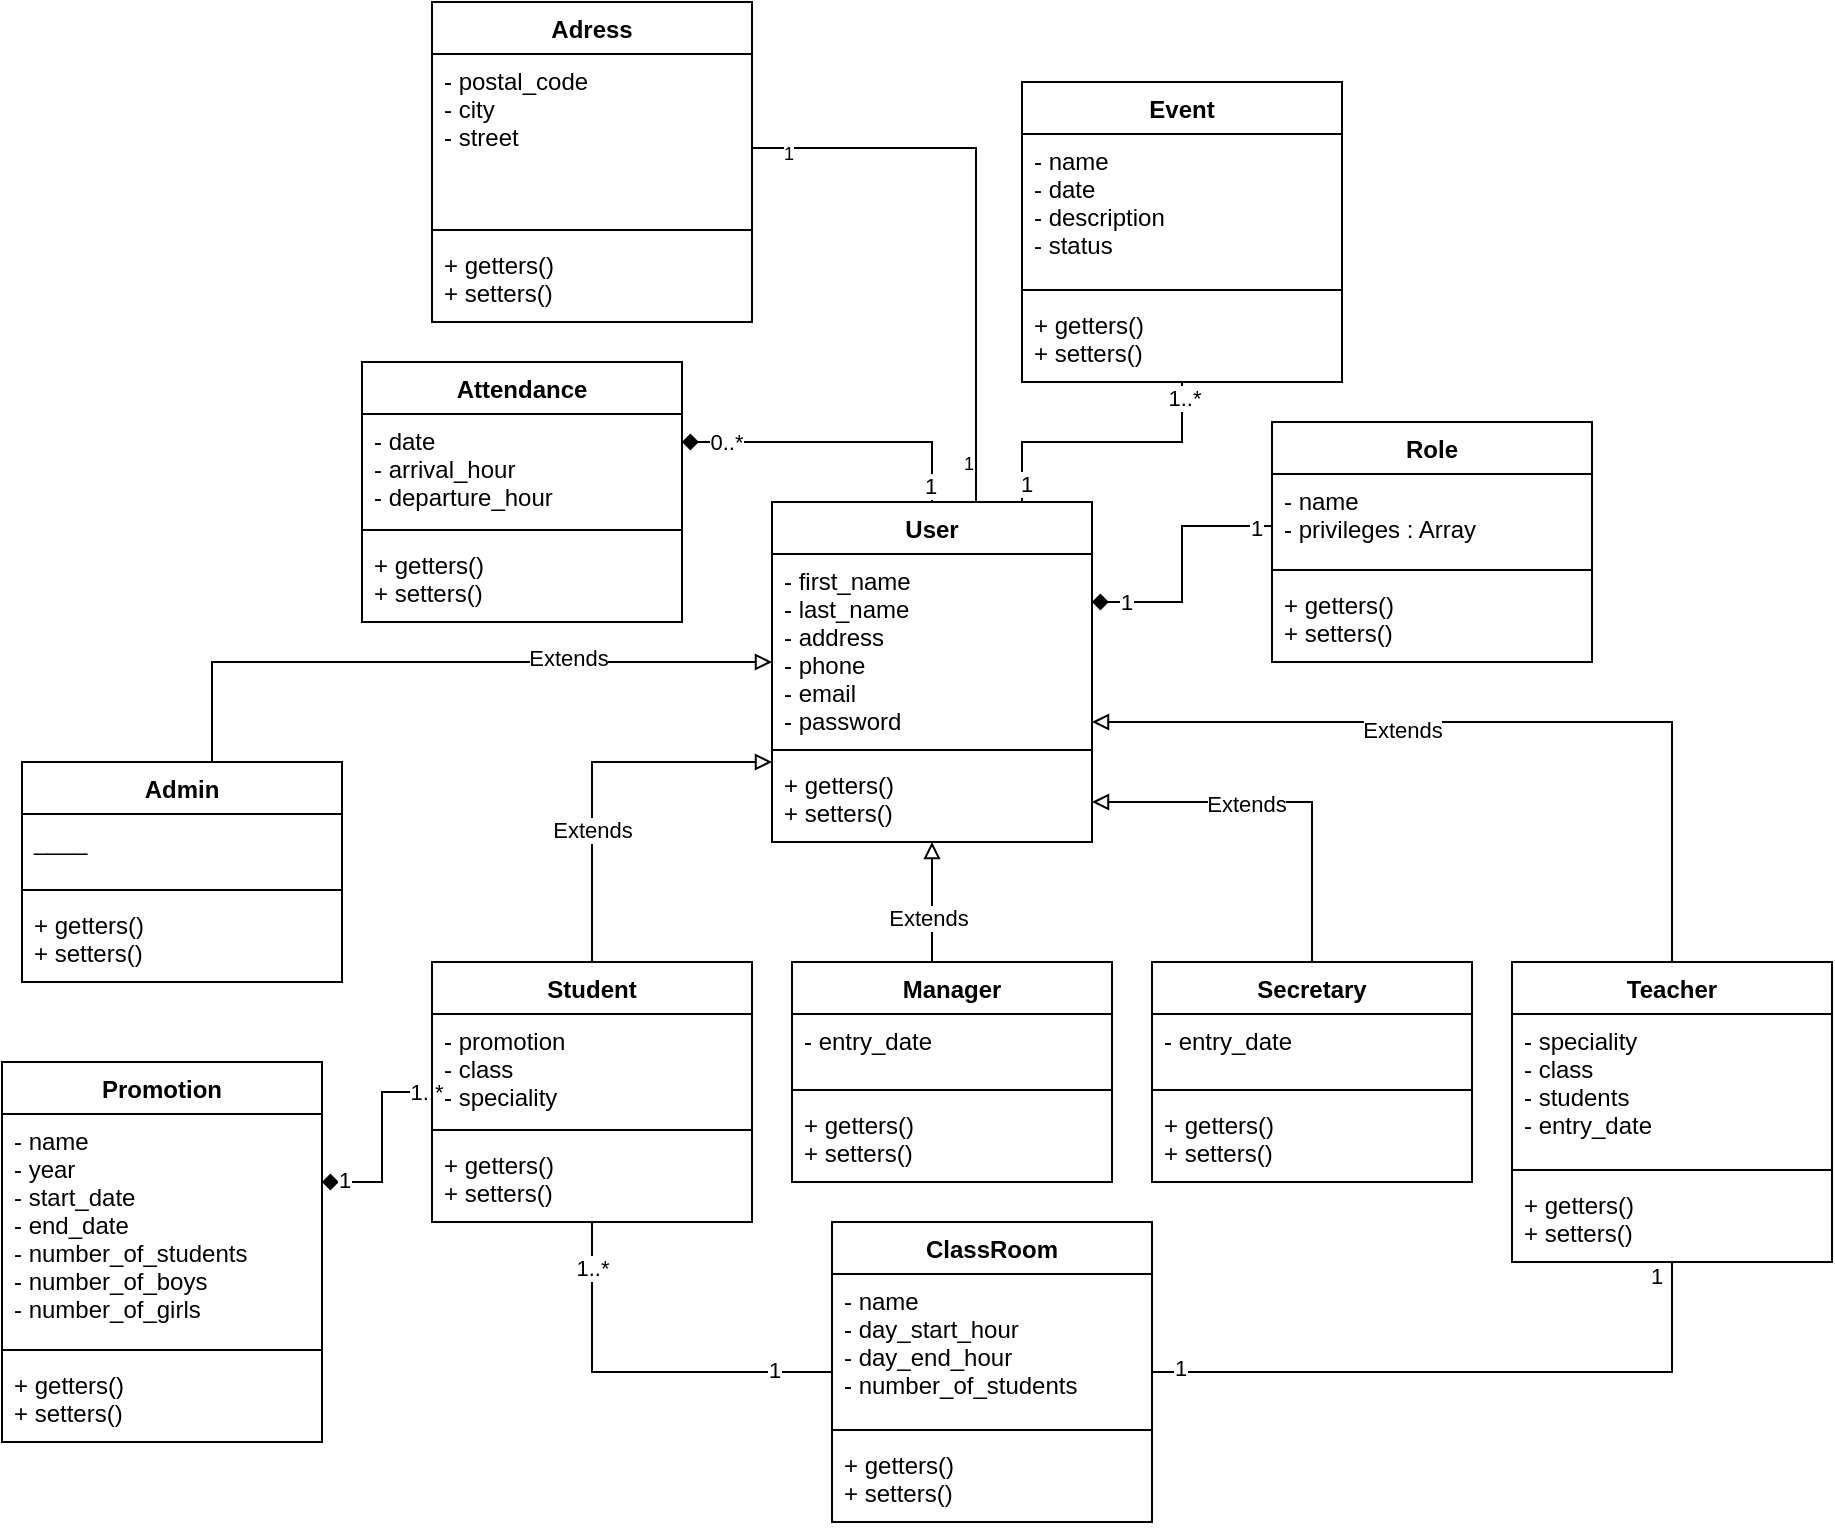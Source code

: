 <mxfile version="13.9.9" type="device"><diagram id="CtFkltuMnc1r-AEZmdZR" name="Class Diagram"><mxGraphModel dx="1022" dy="583" grid="1" gridSize="10" guides="1" tooltips="1" connect="1" arrows="1" fold="1" page="1" pageScale="1" pageWidth="1000" pageHeight="800" math="0" shadow="0"><root><mxCell id="0"/><mxCell id="1" parent="0"/><mxCell id="7pi5jAcLWGUrg7i4WAf0-1" value="User" style="swimlane;fontStyle=1;align=center;verticalAlign=top;childLayout=stackLayout;horizontal=1;startSize=26;horizontalStack=0;resizeParent=1;resizeParentMax=0;resizeLast=0;collapsible=1;marginBottom=0;" vertex="1" parent="1"><mxGeometry x="428" y="260" width="160" height="170" as="geometry"/></mxCell><mxCell id="7pi5jAcLWGUrg7i4WAf0-2" value="- first_name&#10;- last_name&#10;- address&#10;- phone&#10;- email&#10;- password" style="text;strokeColor=none;fillColor=none;align=left;verticalAlign=top;spacingLeft=4;spacingRight=4;overflow=hidden;rotatable=0;points=[[0,0.5],[1,0.5]];portConstraint=eastwest;" vertex="1" parent="7pi5jAcLWGUrg7i4WAf0-1"><mxGeometry y="26" width="160" height="94" as="geometry"/></mxCell><mxCell id="7pi5jAcLWGUrg7i4WAf0-3" value="" style="line;strokeWidth=1;fillColor=none;align=left;verticalAlign=middle;spacingTop=-1;spacingLeft=3;spacingRight=3;rotatable=0;labelPosition=right;points=[];portConstraint=eastwest;" vertex="1" parent="7pi5jAcLWGUrg7i4WAf0-1"><mxGeometry y="120" width="160" height="8" as="geometry"/></mxCell><mxCell id="7pi5jAcLWGUrg7i4WAf0-4" value="+ getters()&#10;+ setters()" style="text;strokeColor=none;fillColor=none;align=left;verticalAlign=top;spacingLeft=4;spacingRight=4;overflow=hidden;rotatable=0;points=[[0,0.5],[1,0.5]];portConstraint=eastwest;" vertex="1" parent="7pi5jAcLWGUrg7i4WAf0-1"><mxGeometry y="128" width="160" height="42" as="geometry"/></mxCell><mxCell id="7pi5jAcLWGUrg7i4WAf0-52" style="edgeStyle=orthogonalEdgeStyle;rounded=0;orthogonalLoop=1;jettySize=auto;html=1;endArrow=none;endFill=0;startArrow=diamond;startFill=1;" edge="1" parent="1" source="7pi5jAcLWGUrg7i4WAf0-5" target="7pi5jAcLWGUrg7i4WAf0-25"><mxGeometry relative="1" as="geometry"><mxPoint x="293" y="680" as="targetPoint"/><Array as="points"><mxPoint x="233" y="600"/><mxPoint x="233" y="555"/></Array></mxGeometry></mxCell><mxCell id="7pi5jAcLWGUrg7i4WAf0-65" value="1..*" style="edgeLabel;html=1;align=center;verticalAlign=middle;resizable=0;points=[];" vertex="1" connectable="0" parent="7pi5jAcLWGUrg7i4WAf0-52"><mxGeometry x="0.929" relative="1" as="geometry"><mxPoint as="offset"/></mxGeometry></mxCell><mxCell id="7pi5jAcLWGUrg7i4WAf0-66" value="1" style="edgeLabel;html=1;align=center;verticalAlign=middle;resizable=0;points=[];" vertex="1" connectable="0" parent="7pi5jAcLWGUrg7i4WAf0-52"><mxGeometry x="-0.781" y="1" relative="1" as="geometry"><mxPoint as="offset"/></mxGeometry></mxCell><mxCell id="7pi5jAcLWGUrg7i4WAf0-5" value="Promotion" style="swimlane;fontStyle=1;align=center;verticalAlign=top;childLayout=stackLayout;horizontal=1;startSize=26;horizontalStack=0;resizeParent=1;resizeParentMax=0;resizeLast=0;collapsible=1;marginBottom=0;" vertex="1" parent="1"><mxGeometry x="43" y="540" width="160" height="190" as="geometry"/></mxCell><mxCell id="7pi5jAcLWGUrg7i4WAf0-6" value="- name&#10;- year&#10;- start_date&#10;- end_date&#10;- number_of_students&#10;- number_of_boys&#10;- number_of_girls" style="text;strokeColor=none;fillColor=none;align=left;verticalAlign=top;spacingLeft=4;spacingRight=4;overflow=hidden;rotatable=0;points=[[0,0.5],[1,0.5]];portConstraint=eastwest;" vertex="1" parent="7pi5jAcLWGUrg7i4WAf0-5"><mxGeometry y="26" width="160" height="114" as="geometry"/></mxCell><mxCell id="7pi5jAcLWGUrg7i4WAf0-7" value="" style="line;strokeWidth=1;fillColor=none;align=left;verticalAlign=middle;spacingTop=-1;spacingLeft=3;spacingRight=3;rotatable=0;labelPosition=right;points=[];portConstraint=eastwest;" vertex="1" parent="7pi5jAcLWGUrg7i4WAf0-5"><mxGeometry y="140" width="160" height="8" as="geometry"/></mxCell><mxCell id="7pi5jAcLWGUrg7i4WAf0-8" value="+ getters()&#10;+ setters()" style="text;strokeColor=none;fillColor=none;align=left;verticalAlign=top;spacingLeft=4;spacingRight=4;overflow=hidden;rotatable=0;points=[[0,0.5],[1,0.5]];portConstraint=eastwest;" vertex="1" parent="7pi5jAcLWGUrg7i4WAf0-5"><mxGeometry y="148" width="160" height="42" as="geometry"/></mxCell><mxCell id="7pi5jAcLWGUrg7i4WAf0-47" style="edgeStyle=orthogonalEdgeStyle;rounded=0;orthogonalLoop=1;jettySize=auto;html=1;endArrow=diamond;endFill=1;" edge="1" parent="1" source="7pi5jAcLWGUrg7i4WAf0-9" target="7pi5jAcLWGUrg7i4WAf0-1"><mxGeometry relative="1" as="geometry"><Array as="points"><mxPoint x="633" y="272"/><mxPoint x="633" y="310"/></Array></mxGeometry></mxCell><mxCell id="7pi5jAcLWGUrg7i4WAf0-56" value="1" style="edgeLabel;html=1;align=center;verticalAlign=middle;resizable=0;points=[];" vertex="1" connectable="0" parent="7pi5jAcLWGUrg7i4WAf0-47"><mxGeometry x="-0.871" y="1" relative="1" as="geometry"><mxPoint as="offset"/></mxGeometry></mxCell><mxCell id="7pi5jAcLWGUrg7i4WAf0-57" value="1" style="edgeLabel;html=1;align=center;verticalAlign=middle;resizable=0;points=[];" vertex="1" connectable="0" parent="7pi5jAcLWGUrg7i4WAf0-47"><mxGeometry x="0.734" relative="1" as="geometry"><mxPoint as="offset"/></mxGeometry></mxCell><mxCell id="7pi5jAcLWGUrg7i4WAf0-9" value="Role" style="swimlane;fontStyle=1;align=center;verticalAlign=top;childLayout=stackLayout;horizontal=1;startSize=26;horizontalStack=0;resizeParent=1;resizeParentMax=0;resizeLast=0;collapsible=1;marginBottom=0;" vertex="1" parent="1"><mxGeometry x="678" y="220" width="160" height="120" as="geometry"/></mxCell><mxCell id="7pi5jAcLWGUrg7i4WAf0-10" value="- name&#10;- privileges : Array" style="text;strokeColor=none;fillColor=none;align=left;verticalAlign=top;spacingLeft=4;spacingRight=4;overflow=hidden;rotatable=0;points=[[0,0.5],[1,0.5]];portConstraint=eastwest;" vertex="1" parent="7pi5jAcLWGUrg7i4WAf0-9"><mxGeometry y="26" width="160" height="44" as="geometry"/></mxCell><mxCell id="7pi5jAcLWGUrg7i4WAf0-11" value="" style="line;strokeWidth=1;fillColor=none;align=left;verticalAlign=middle;spacingTop=-1;spacingLeft=3;spacingRight=3;rotatable=0;labelPosition=right;points=[];portConstraint=eastwest;" vertex="1" parent="7pi5jAcLWGUrg7i4WAf0-9"><mxGeometry y="70" width="160" height="8" as="geometry"/></mxCell><mxCell id="7pi5jAcLWGUrg7i4WAf0-12" value="+ getters()&#10;+ setters()" style="text;strokeColor=none;fillColor=none;align=left;verticalAlign=top;spacingLeft=4;spacingRight=4;overflow=hidden;rotatable=0;points=[[0,0.5],[1,0.5]];portConstraint=eastwest;" vertex="1" parent="7pi5jAcLWGUrg7i4WAf0-9"><mxGeometry y="78" width="160" height="42" as="geometry"/></mxCell><mxCell id="7pi5jAcLWGUrg7i4WAf0-44" style="edgeStyle=orthogonalEdgeStyle;rounded=0;orthogonalLoop=1;jettySize=auto;html=1;endArrow=block;endFill=0;" edge="1" parent="1" source="7pi5jAcLWGUrg7i4WAf0-13" target="7pi5jAcLWGUrg7i4WAf0-2"><mxGeometry relative="1" as="geometry"><Array as="points"><mxPoint x="878" y="370"/></Array></mxGeometry></mxCell><mxCell id="7pi5jAcLWGUrg7i4WAf0-45" value="Extends" style="edgeLabel;html=1;align=center;verticalAlign=middle;resizable=0;points=[];" vertex="1" connectable="0" parent="7pi5jAcLWGUrg7i4WAf0-44"><mxGeometry x="0.243" y="4" relative="1" as="geometry"><mxPoint as="offset"/></mxGeometry></mxCell><mxCell id="7pi5jAcLWGUrg7i4WAf0-55" style="edgeStyle=orthogonalEdgeStyle;rounded=0;orthogonalLoop=1;jettySize=auto;html=1;endArrow=none;endFill=0;" edge="1" parent="1" source="7pi5jAcLWGUrg7i4WAf0-13" target="7pi5jAcLWGUrg7i4WAf0-37"><mxGeometry relative="1" as="geometry"><Array as="points"><mxPoint x="878" y="695"/></Array></mxGeometry></mxCell><mxCell id="7pi5jAcLWGUrg7i4WAf0-58" value="1" style="edgeLabel;html=1;align=center;verticalAlign=middle;resizable=0;points=[];" vertex="1" connectable="0" parent="7pi5jAcLWGUrg7i4WAf0-55"><mxGeometry x="0.913" y="-2" relative="1" as="geometry"><mxPoint as="offset"/></mxGeometry></mxCell><mxCell id="7pi5jAcLWGUrg7i4WAf0-59" value="1" style="edgeLabel;html=1;align=center;verticalAlign=middle;resizable=0;points=[];" vertex="1" connectable="0" parent="7pi5jAcLWGUrg7i4WAf0-55"><mxGeometry x="-0.954" y="-1" relative="1" as="geometry"><mxPoint x="-7.03" as="offset"/></mxGeometry></mxCell><mxCell id="7pi5jAcLWGUrg7i4WAf0-13" value="Teacher" style="swimlane;fontStyle=1;align=center;verticalAlign=top;childLayout=stackLayout;horizontal=1;startSize=26;horizontalStack=0;resizeParent=1;resizeParentMax=0;resizeLast=0;collapsible=1;marginBottom=0;" vertex="1" parent="1"><mxGeometry x="798" y="490" width="160" height="150" as="geometry"/></mxCell><mxCell id="7pi5jAcLWGUrg7i4WAf0-14" value="- speciality&#10;- class&#10;- students&#10;- entry_date" style="text;strokeColor=none;fillColor=none;align=left;verticalAlign=top;spacingLeft=4;spacingRight=4;overflow=hidden;rotatable=0;points=[[0,0.5],[1,0.5]];portConstraint=eastwest;" vertex="1" parent="7pi5jAcLWGUrg7i4WAf0-13"><mxGeometry y="26" width="160" height="74" as="geometry"/></mxCell><mxCell id="7pi5jAcLWGUrg7i4WAf0-15" value="" style="line;strokeWidth=1;fillColor=none;align=left;verticalAlign=middle;spacingTop=-1;spacingLeft=3;spacingRight=3;rotatable=0;labelPosition=right;points=[];portConstraint=eastwest;" vertex="1" parent="7pi5jAcLWGUrg7i4WAf0-13"><mxGeometry y="100" width="160" height="8" as="geometry"/></mxCell><mxCell id="7pi5jAcLWGUrg7i4WAf0-16" value="+ getters()&#10;+ setters()" style="text;strokeColor=none;fillColor=none;align=left;verticalAlign=top;spacingLeft=4;spacingRight=4;overflow=hidden;rotatable=0;points=[[0,0.5],[1,0.5]];portConstraint=eastwest;" vertex="1" parent="7pi5jAcLWGUrg7i4WAf0-13"><mxGeometry y="108" width="160" height="42" as="geometry"/></mxCell><mxCell id="7pi5jAcLWGUrg7i4WAf0-42" style="edgeStyle=orthogonalEdgeStyle;rounded=0;orthogonalLoop=1;jettySize=auto;html=1;endArrow=block;endFill=0;" edge="1" parent="1" source="7pi5jAcLWGUrg7i4WAf0-17" target="7pi5jAcLWGUrg7i4WAf0-1"><mxGeometry relative="1" as="geometry"><Array as="points"><mxPoint x="508" y="460"/><mxPoint x="508" y="460"/></Array></mxGeometry></mxCell><mxCell id="7pi5jAcLWGUrg7i4WAf0-49" value="Extends" style="edgeLabel;html=1;align=center;verticalAlign=middle;resizable=0;points=[];" vertex="1" connectable="0" parent="7pi5jAcLWGUrg7i4WAf0-42"><mxGeometry x="-0.257" y="2" relative="1" as="geometry"><mxPoint as="offset"/></mxGeometry></mxCell><mxCell id="7pi5jAcLWGUrg7i4WAf0-17" value="Manager" style="swimlane;fontStyle=1;align=center;verticalAlign=top;childLayout=stackLayout;horizontal=1;startSize=26;horizontalStack=0;resizeParent=1;resizeParentMax=0;resizeLast=0;collapsible=1;marginBottom=0;" vertex="1" parent="1"><mxGeometry x="438" y="490" width="160" height="110" as="geometry"/></mxCell><mxCell id="7pi5jAcLWGUrg7i4WAf0-18" value="- entry_date" style="text;strokeColor=none;fillColor=none;align=left;verticalAlign=top;spacingLeft=4;spacingRight=4;overflow=hidden;rotatable=0;points=[[0,0.5],[1,0.5]];portConstraint=eastwest;" vertex="1" parent="7pi5jAcLWGUrg7i4WAf0-17"><mxGeometry y="26" width="160" height="34" as="geometry"/></mxCell><mxCell id="7pi5jAcLWGUrg7i4WAf0-19" value="" style="line;strokeWidth=1;fillColor=none;align=left;verticalAlign=middle;spacingTop=-1;spacingLeft=3;spacingRight=3;rotatable=0;labelPosition=right;points=[];portConstraint=eastwest;" vertex="1" parent="7pi5jAcLWGUrg7i4WAf0-17"><mxGeometry y="60" width="160" height="8" as="geometry"/></mxCell><mxCell id="7pi5jAcLWGUrg7i4WAf0-20" value="+ getters()&#10;+ setters()" style="text;strokeColor=none;fillColor=none;align=left;verticalAlign=top;spacingLeft=4;spacingRight=4;overflow=hidden;rotatable=0;points=[[0,0.5],[1,0.5]];portConstraint=eastwest;" vertex="1" parent="7pi5jAcLWGUrg7i4WAf0-17"><mxGeometry y="68" width="160" height="42" as="geometry"/></mxCell><mxCell id="7pi5jAcLWGUrg7i4WAf0-43" style="edgeStyle=orthogonalEdgeStyle;rounded=0;orthogonalLoop=1;jettySize=auto;html=1;endArrow=block;endFill=0;" edge="1" parent="1" source="7pi5jAcLWGUrg7i4WAf0-21" target="7pi5jAcLWGUrg7i4WAf0-1"><mxGeometry relative="1" as="geometry"><Array as="points"><mxPoint x="698" y="410"/></Array></mxGeometry></mxCell><mxCell id="7pi5jAcLWGUrg7i4WAf0-48" value="Extends" style="edgeLabel;html=1;align=center;verticalAlign=middle;resizable=0;points=[];" vertex="1" connectable="0" parent="7pi5jAcLWGUrg7i4WAf0-43"><mxGeometry x="0.192" y="1" relative="1" as="geometry"><mxPoint as="offset"/></mxGeometry></mxCell><mxCell id="7pi5jAcLWGUrg7i4WAf0-21" value="Secretary" style="swimlane;fontStyle=1;align=center;verticalAlign=top;childLayout=stackLayout;horizontal=1;startSize=26;horizontalStack=0;resizeParent=1;resizeParentMax=0;resizeLast=0;collapsible=1;marginBottom=0;" vertex="1" parent="1"><mxGeometry x="618" y="490" width="160" height="110" as="geometry"/></mxCell><mxCell id="7pi5jAcLWGUrg7i4WAf0-22" value="- entry_date" style="text;strokeColor=none;fillColor=none;align=left;verticalAlign=top;spacingLeft=4;spacingRight=4;overflow=hidden;rotatable=0;points=[[0,0.5],[1,0.5]];portConstraint=eastwest;" vertex="1" parent="7pi5jAcLWGUrg7i4WAf0-21"><mxGeometry y="26" width="160" height="34" as="geometry"/></mxCell><mxCell id="7pi5jAcLWGUrg7i4WAf0-23" value="" style="line;strokeWidth=1;fillColor=none;align=left;verticalAlign=middle;spacingTop=-1;spacingLeft=3;spacingRight=3;rotatable=0;labelPosition=right;points=[];portConstraint=eastwest;" vertex="1" parent="7pi5jAcLWGUrg7i4WAf0-21"><mxGeometry y="60" width="160" height="8" as="geometry"/></mxCell><mxCell id="7pi5jAcLWGUrg7i4WAf0-24" value="+ getters()&#10;+ setters()" style="text;strokeColor=none;fillColor=none;align=left;verticalAlign=top;spacingLeft=4;spacingRight=4;overflow=hidden;rotatable=0;points=[[0,0.5],[1,0.5]];portConstraint=eastwest;" vertex="1" parent="7pi5jAcLWGUrg7i4WAf0-21"><mxGeometry y="68" width="160" height="42" as="geometry"/></mxCell><mxCell id="7pi5jAcLWGUrg7i4WAf0-41" style="edgeStyle=orthogonalEdgeStyle;rounded=0;orthogonalLoop=1;jettySize=auto;html=1;endArrow=block;endFill=0;" edge="1" parent="1" source="7pi5jAcLWGUrg7i4WAf0-25" target="7pi5jAcLWGUrg7i4WAf0-1"><mxGeometry relative="1" as="geometry"><Array as="points"><mxPoint x="338" y="390"/></Array></mxGeometry></mxCell><mxCell id="7pi5jAcLWGUrg7i4WAf0-50" value="Extends" style="edgeLabel;html=1;align=center;verticalAlign=middle;resizable=0;points=[];" vertex="1" connectable="0" parent="7pi5jAcLWGUrg7i4WAf0-41"><mxGeometry x="-0.305" relative="1" as="geometry"><mxPoint as="offset"/></mxGeometry></mxCell><mxCell id="7pi5jAcLWGUrg7i4WAf0-25" value="Student" style="swimlane;fontStyle=1;align=center;verticalAlign=top;childLayout=stackLayout;horizontal=1;startSize=26;horizontalStack=0;resizeParent=1;resizeParentMax=0;resizeLast=0;collapsible=1;marginBottom=0;" vertex="1" parent="1"><mxGeometry x="258" y="490" width="160" height="130" as="geometry"/></mxCell><mxCell id="7pi5jAcLWGUrg7i4WAf0-26" value="- promotion&#10;- class&#10;- speciality" style="text;strokeColor=none;fillColor=none;align=left;verticalAlign=top;spacingLeft=4;spacingRight=4;overflow=hidden;rotatable=0;points=[[0,0.5],[1,0.5]];portConstraint=eastwest;" vertex="1" parent="7pi5jAcLWGUrg7i4WAf0-25"><mxGeometry y="26" width="160" height="54" as="geometry"/></mxCell><mxCell id="7pi5jAcLWGUrg7i4WAf0-27" value="" style="line;strokeWidth=1;fillColor=none;align=left;verticalAlign=middle;spacingTop=-1;spacingLeft=3;spacingRight=3;rotatable=0;labelPosition=right;points=[];portConstraint=eastwest;" vertex="1" parent="7pi5jAcLWGUrg7i4WAf0-25"><mxGeometry y="80" width="160" height="8" as="geometry"/></mxCell><mxCell id="7pi5jAcLWGUrg7i4WAf0-28" value="+ getters()&#10;+ setters()" style="text;strokeColor=none;fillColor=none;align=left;verticalAlign=top;spacingLeft=4;spacingRight=4;overflow=hidden;rotatable=0;points=[[0,0.5],[1,0.5]];portConstraint=eastwest;" vertex="1" parent="7pi5jAcLWGUrg7i4WAf0-25"><mxGeometry y="88" width="160" height="42" as="geometry"/></mxCell><mxCell id="7pi5jAcLWGUrg7i4WAf0-46" style="edgeStyle=orthogonalEdgeStyle;rounded=0;orthogonalLoop=1;jettySize=auto;html=1;endArrow=block;endFill=0;" edge="1" parent="1" source="7pi5jAcLWGUrg7i4WAf0-29" target="7pi5jAcLWGUrg7i4WAf0-1"><mxGeometry relative="1" as="geometry"><Array as="points"><mxPoint x="148" y="340"/></Array></mxGeometry></mxCell><mxCell id="7pi5jAcLWGUrg7i4WAf0-51" value="Extends" style="edgeLabel;html=1;align=center;verticalAlign=middle;resizable=0;points=[];" vertex="1" connectable="0" parent="7pi5jAcLWGUrg7i4WAf0-46"><mxGeometry x="0.379" y="2" relative="1" as="geometry"><mxPoint as="offset"/></mxGeometry></mxCell><mxCell id="7pi5jAcLWGUrg7i4WAf0-29" value="Admin" style="swimlane;fontStyle=1;align=center;verticalAlign=top;childLayout=stackLayout;horizontal=1;startSize=26;horizontalStack=0;resizeParent=1;resizeParentMax=0;resizeLast=0;collapsible=1;marginBottom=0;" vertex="1" parent="1"><mxGeometry x="53" y="390" width="160" height="110" as="geometry"/></mxCell><mxCell id="7pi5jAcLWGUrg7i4WAf0-30" value="____" style="text;strokeColor=none;fillColor=none;align=left;verticalAlign=top;spacingLeft=4;spacingRight=4;overflow=hidden;rotatable=0;points=[[0,0.5],[1,0.5]];portConstraint=eastwest;" vertex="1" parent="7pi5jAcLWGUrg7i4WAf0-29"><mxGeometry y="26" width="160" height="34" as="geometry"/></mxCell><mxCell id="7pi5jAcLWGUrg7i4WAf0-31" value="" style="line;strokeWidth=1;fillColor=none;align=left;verticalAlign=middle;spacingTop=-1;spacingLeft=3;spacingRight=3;rotatable=0;labelPosition=right;points=[];portConstraint=eastwest;" vertex="1" parent="7pi5jAcLWGUrg7i4WAf0-29"><mxGeometry y="60" width="160" height="8" as="geometry"/></mxCell><mxCell id="7pi5jAcLWGUrg7i4WAf0-32" value="+ getters()&#10;+ setters()" style="text;strokeColor=none;fillColor=none;align=left;verticalAlign=top;spacingLeft=4;spacingRight=4;overflow=hidden;rotatable=0;points=[[0,0.5],[1,0.5]];portConstraint=eastwest;" vertex="1" parent="7pi5jAcLWGUrg7i4WAf0-29"><mxGeometry y="68" width="160" height="42" as="geometry"/></mxCell><mxCell id="7pi5jAcLWGUrg7i4WAf0-54" style="edgeStyle=orthogonalEdgeStyle;rounded=0;orthogonalLoop=1;jettySize=auto;html=1;endArrow=none;endFill=0;startArrow=diamond;startFill=1;" edge="1" parent="1" source="XbLZL1EugBWKso5F8vjS-1" target="7pi5jAcLWGUrg7i4WAf0-1"><mxGeometry relative="1" as="geometry"><Array as="points"><mxPoint x="508" y="230"/></Array></mxGeometry></mxCell><mxCell id="7pi5jAcLWGUrg7i4WAf0-60" value="0..*" style="edgeLabel;html=1;align=center;verticalAlign=middle;resizable=0;points=[];" vertex="1" connectable="0" parent="7pi5jAcLWGUrg7i4WAf0-54"><mxGeometry x="-0.717" relative="1" as="geometry"><mxPoint as="offset"/></mxGeometry></mxCell><mxCell id="7pi5jAcLWGUrg7i4WAf0-62" value="1" style="edgeLabel;html=1;align=center;verticalAlign=middle;resizable=0;points=[];" vertex="1" connectable="0" parent="7pi5jAcLWGUrg7i4WAf0-54"><mxGeometry x="0.893" y="-1" relative="1" as="geometry"><mxPoint as="offset"/></mxGeometry></mxCell><mxCell id="7pi5jAcLWGUrg7i4WAf0-33" value="Adress" style="swimlane;fontStyle=1;align=center;verticalAlign=top;childLayout=stackLayout;horizontal=1;startSize=26;horizontalStack=0;resizeParent=1;resizeParentMax=0;resizeLast=0;collapsible=1;marginBottom=0;" vertex="1" parent="1"><mxGeometry x="258" y="10" width="160" height="160" as="geometry"/></mxCell><mxCell id="7pi5jAcLWGUrg7i4WAf0-34" value="- postal_code&#10;- city&#10;- street" style="text;strokeColor=none;fillColor=none;align=left;verticalAlign=top;spacingLeft=4;spacingRight=4;overflow=hidden;rotatable=0;points=[[0,0.5],[1,0.5]];portConstraint=eastwest;" vertex="1" parent="7pi5jAcLWGUrg7i4WAf0-33"><mxGeometry y="26" width="160" height="84" as="geometry"/></mxCell><mxCell id="7pi5jAcLWGUrg7i4WAf0-35" value="" style="line;strokeWidth=1;fillColor=none;align=left;verticalAlign=middle;spacingTop=-1;spacingLeft=3;spacingRight=3;rotatable=0;labelPosition=right;points=[];portConstraint=eastwest;" vertex="1" parent="7pi5jAcLWGUrg7i4WAf0-33"><mxGeometry y="110" width="160" height="8" as="geometry"/></mxCell><mxCell id="7pi5jAcLWGUrg7i4WAf0-36" value="+ getters()&#10;+ setters()" style="text;strokeColor=none;fillColor=none;align=left;verticalAlign=top;spacingLeft=4;spacingRight=4;overflow=hidden;rotatable=0;points=[[0,0.5],[1,0.5]];portConstraint=eastwest;" vertex="1" parent="7pi5jAcLWGUrg7i4WAf0-33"><mxGeometry y="118" width="160" height="42" as="geometry"/></mxCell><mxCell id="7pi5jAcLWGUrg7i4WAf0-53" style="edgeStyle=orthogonalEdgeStyle;rounded=0;orthogonalLoop=1;jettySize=auto;html=1;endArrow=none;endFill=0;" edge="1" parent="1" source="7pi5jAcLWGUrg7i4WAf0-37" target="7pi5jAcLWGUrg7i4WAf0-25"><mxGeometry relative="1" as="geometry"><Array as="points"><mxPoint x="338" y="695"/></Array></mxGeometry></mxCell><mxCell id="7pi5jAcLWGUrg7i4WAf0-63" value="1..*" style="edgeLabel;html=1;align=center;verticalAlign=middle;resizable=0;points=[];" vertex="1" connectable="0" parent="7pi5jAcLWGUrg7i4WAf0-53"><mxGeometry x="0.771" relative="1" as="geometry"><mxPoint as="offset"/></mxGeometry></mxCell><mxCell id="7pi5jAcLWGUrg7i4WAf0-64" value="1" style="edgeLabel;html=1;align=center;verticalAlign=middle;resizable=0;points=[];" vertex="1" connectable="0" parent="7pi5jAcLWGUrg7i4WAf0-53"><mxGeometry x="-0.695" y="-1" relative="1" as="geometry"><mxPoint as="offset"/></mxGeometry></mxCell><mxCell id="7pi5jAcLWGUrg7i4WAf0-37" value="ClassRoom" style="swimlane;fontStyle=1;align=center;verticalAlign=top;childLayout=stackLayout;horizontal=1;startSize=26;horizontalStack=0;resizeParent=1;resizeParentMax=0;resizeLast=0;collapsible=1;marginBottom=0;" vertex="1" parent="1"><mxGeometry x="458" y="620" width="160" height="150" as="geometry"/></mxCell><mxCell id="7pi5jAcLWGUrg7i4WAf0-38" value="- name&#10;- day_start_hour&#10;- day_end_hour&#10;- number_of_students&#10;" style="text;strokeColor=none;fillColor=none;align=left;verticalAlign=top;spacingLeft=4;spacingRight=4;overflow=hidden;rotatable=0;points=[[0,0.5],[1,0.5]];portConstraint=eastwest;" vertex="1" parent="7pi5jAcLWGUrg7i4WAf0-37"><mxGeometry y="26" width="160" height="74" as="geometry"/></mxCell><mxCell id="7pi5jAcLWGUrg7i4WAf0-39" value="" style="line;strokeWidth=1;fillColor=none;align=left;verticalAlign=middle;spacingTop=-1;spacingLeft=3;spacingRight=3;rotatable=0;labelPosition=right;points=[];portConstraint=eastwest;" vertex="1" parent="7pi5jAcLWGUrg7i4WAf0-37"><mxGeometry y="100" width="160" height="8" as="geometry"/></mxCell><mxCell id="7pi5jAcLWGUrg7i4WAf0-40" value="+ getters()&#10;+ setters()" style="text;strokeColor=none;fillColor=none;align=left;verticalAlign=top;spacingLeft=4;spacingRight=4;overflow=hidden;rotatable=0;points=[[0,0.5],[1,0.5]];portConstraint=eastwest;" vertex="1" parent="7pi5jAcLWGUrg7i4WAf0-37"><mxGeometry y="108" width="160" height="42" as="geometry"/></mxCell><mxCell id="7pi5jAcLWGUrg7i4WAf0-74" style="edgeStyle=orthogonalEdgeStyle;rounded=0;orthogonalLoop=1;jettySize=auto;html=1;startArrow=none;startFill=0;endArrow=none;endFill=0;" edge="1" parent="1" source="7pi5jAcLWGUrg7i4WAf0-67" target="7pi5jAcLWGUrg7i4WAf0-1"><mxGeometry relative="1" as="geometry"><Array as="points"><mxPoint x="633" y="230"/><mxPoint x="553" y="230"/></Array></mxGeometry></mxCell><mxCell id="7pi5jAcLWGUrg7i4WAf0-75" value="1" style="edgeLabel;html=1;align=center;verticalAlign=middle;resizable=0;points=[];" vertex="1" connectable="0" parent="7pi5jAcLWGUrg7i4WAf0-74"><mxGeometry x="0.865" y="2" relative="1" as="geometry"><mxPoint as="offset"/></mxGeometry></mxCell><mxCell id="7pi5jAcLWGUrg7i4WAf0-76" value="1..*" style="edgeLabel;html=1;align=center;verticalAlign=middle;resizable=0;points=[];" vertex="1" connectable="0" parent="7pi5jAcLWGUrg7i4WAf0-74"><mxGeometry x="-0.894" y="1" relative="1" as="geometry"><mxPoint as="offset"/></mxGeometry></mxCell><mxCell id="7pi5jAcLWGUrg7i4WAf0-67" value="Event" style="swimlane;fontStyle=1;align=center;verticalAlign=top;childLayout=stackLayout;horizontal=1;startSize=26;horizontalStack=0;resizeParent=1;resizeParentMax=0;resizeLast=0;collapsible=1;marginBottom=0;" vertex="1" parent="1"><mxGeometry x="553" y="50" width="160" height="150" as="geometry"/></mxCell><mxCell id="7pi5jAcLWGUrg7i4WAf0-68" value="- name&#10;- date&#10;- description&#10;- status" style="text;strokeColor=none;fillColor=none;align=left;verticalAlign=top;spacingLeft=4;spacingRight=4;overflow=hidden;rotatable=0;points=[[0,0.5],[1,0.5]];portConstraint=eastwest;" vertex="1" parent="7pi5jAcLWGUrg7i4WAf0-67"><mxGeometry y="26" width="160" height="74" as="geometry"/></mxCell><mxCell id="7pi5jAcLWGUrg7i4WAf0-69" value="" style="line;strokeWidth=1;fillColor=none;align=left;verticalAlign=middle;spacingTop=-1;spacingLeft=3;spacingRight=3;rotatable=0;labelPosition=right;points=[];portConstraint=eastwest;" vertex="1" parent="7pi5jAcLWGUrg7i4WAf0-67"><mxGeometry y="100" width="160" height="8" as="geometry"/></mxCell><mxCell id="7pi5jAcLWGUrg7i4WAf0-70" value="+ getters()&#10;+ setters()" style="text;strokeColor=none;fillColor=none;align=left;verticalAlign=top;spacingLeft=4;spacingRight=4;overflow=hidden;rotatable=0;points=[[0,0.5],[1,0.5]];portConstraint=eastwest;" vertex="1" parent="7pi5jAcLWGUrg7i4WAf0-67"><mxGeometry y="108" width="160" height="42" as="geometry"/></mxCell><mxCell id="XbLZL1EugBWKso5F8vjS-1" value="Attendance" style="swimlane;fontStyle=1;align=center;verticalAlign=top;childLayout=stackLayout;horizontal=1;startSize=26;horizontalStack=0;resizeParent=1;resizeParentMax=0;resizeLast=0;collapsible=1;marginBottom=0;" vertex="1" parent="1"><mxGeometry x="223" y="190" width="160" height="130" as="geometry"/></mxCell><mxCell id="XbLZL1EugBWKso5F8vjS-2" value="- date&#10;- arrival_hour&#10;- departure_hour" style="text;strokeColor=none;fillColor=none;align=left;verticalAlign=top;spacingLeft=4;spacingRight=4;overflow=hidden;rotatable=0;points=[[0,0.5],[1,0.5]];portConstraint=eastwest;" vertex="1" parent="XbLZL1EugBWKso5F8vjS-1"><mxGeometry y="26" width="160" height="54" as="geometry"/></mxCell><mxCell id="XbLZL1EugBWKso5F8vjS-3" value="" style="line;strokeWidth=1;fillColor=none;align=left;verticalAlign=middle;spacingTop=-1;spacingLeft=3;spacingRight=3;rotatable=0;labelPosition=right;points=[];portConstraint=eastwest;" vertex="1" parent="XbLZL1EugBWKso5F8vjS-1"><mxGeometry y="80" width="160" height="8" as="geometry"/></mxCell><mxCell id="XbLZL1EugBWKso5F8vjS-4" value="+ getters()&#10;+ setters()" style="text;strokeColor=none;fillColor=none;align=left;verticalAlign=top;spacingLeft=4;spacingRight=4;overflow=hidden;rotatable=0;points=[[0,0.5],[1,0.5]];portConstraint=eastwest;" vertex="1" parent="XbLZL1EugBWKso5F8vjS-1"><mxGeometry y="88" width="160" height="42" as="geometry"/></mxCell><mxCell id="XbLZL1EugBWKso5F8vjS-5" style="edgeStyle=orthogonalEdgeStyle;rounded=0;orthogonalLoop=1;jettySize=auto;html=1;startArrow=none;startFill=0;endArrow=none;endFill=0;fontSize=9;" edge="1" parent="1" source="7pi5jAcLWGUrg7i4WAf0-34" target="7pi5jAcLWGUrg7i4WAf0-1"><mxGeometry relative="1" as="geometry"><Array as="points"><mxPoint x="530" y="83"/></Array></mxGeometry></mxCell><mxCell id="XbLZL1EugBWKso5F8vjS-6" value="1" style="edgeLabel;html=1;align=center;verticalAlign=middle;resizable=0;points=[];fontSize=9;" vertex="1" connectable="0" parent="XbLZL1EugBWKso5F8vjS-5"><mxGeometry x="-0.88" y="-3" relative="1" as="geometry"><mxPoint as="offset"/></mxGeometry></mxCell><mxCell id="XbLZL1EugBWKso5F8vjS-7" value="1" style="edgeLabel;html=1;align=center;verticalAlign=middle;resizable=0;points=[];fontSize=9;" vertex="1" connectable="0" parent="XbLZL1EugBWKso5F8vjS-5"><mxGeometry x="0.867" y="-4" relative="1" as="geometry"><mxPoint as="offset"/></mxGeometry></mxCell></root></mxGraphModel></diagram></mxfile>